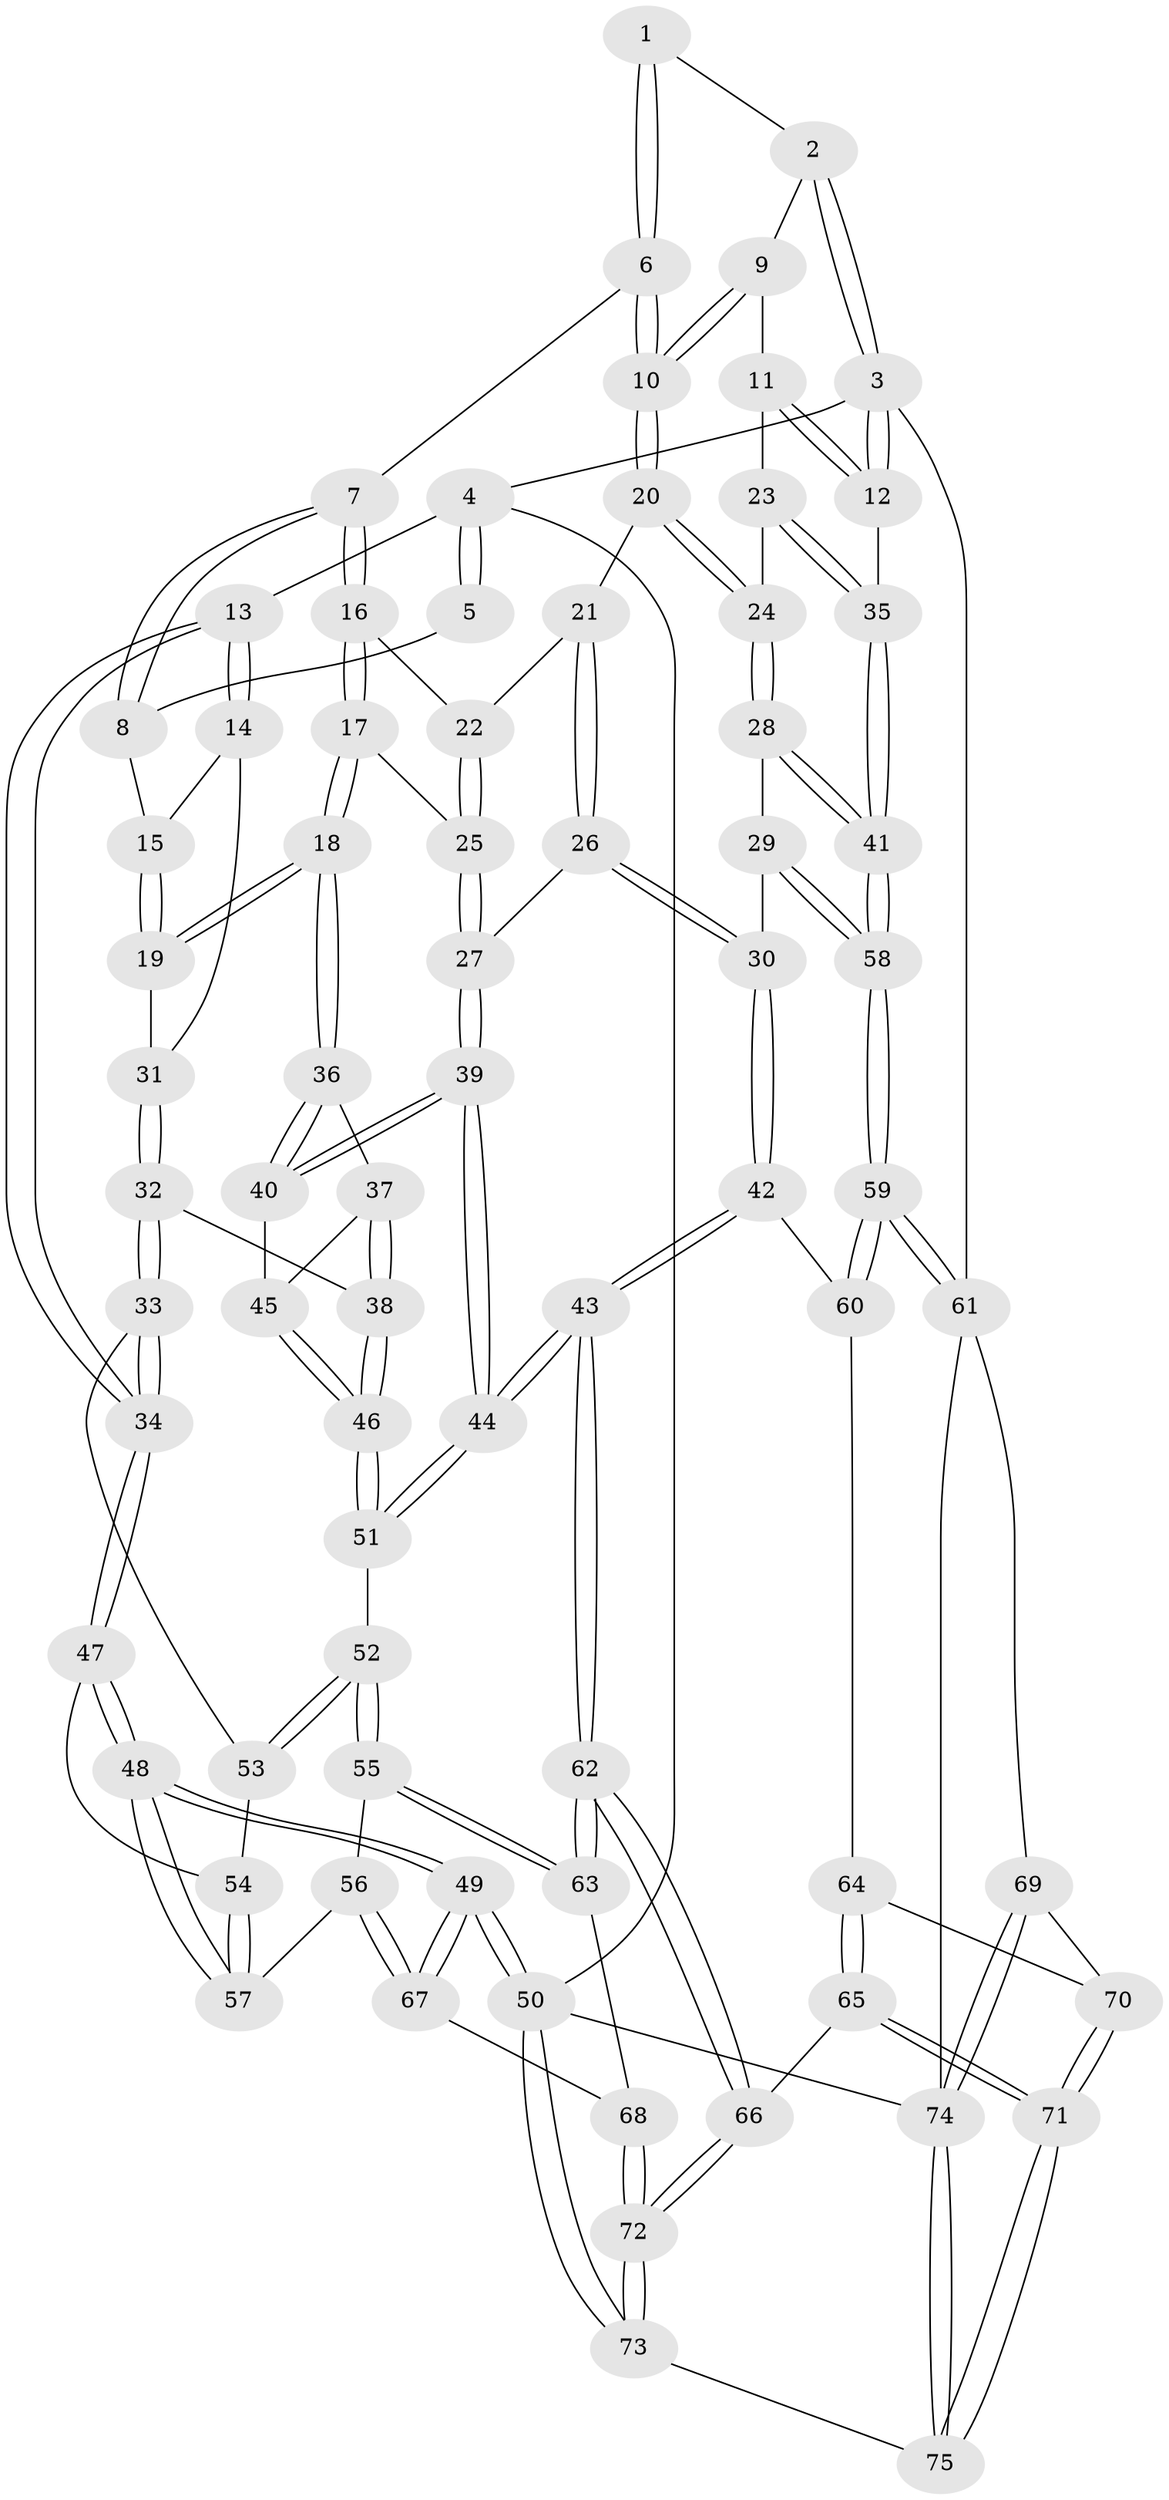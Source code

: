 // coarse degree distribution, {3: 0.23333333333333334, 4: 0.3, 5: 0.3333333333333333, 6: 0.06666666666666667, 8: 0.03333333333333333, 9: 0.03333333333333333}
// Generated by graph-tools (version 1.1) at 2025/05/03/04/25 22:05:07]
// undirected, 75 vertices, 184 edges
graph export_dot {
graph [start="1"]
  node [color=gray90,style=filled];
  1 [pos="+0.5095038737831106+0"];
  2 [pos="+0.7449746725272188+0"];
  3 [pos="+1+0"];
  4 [pos="+0+0"];
  5 [pos="+0.34957781370076746+0"];
  6 [pos="+0.4534689365423825+0.08473845501194567"];
  7 [pos="+0.4172381531244145+0.10738792432358442"];
  8 [pos="+0.3241462424679914+0.06870189671258432"];
  9 [pos="+0.7480610122429311+0"];
  10 [pos="+0.6260499436321498+0.10553613231859604"];
  11 [pos="+0.8683356003364404+0.06642596008148127"];
  12 [pos="+1+0.2136258995944141"];
  13 [pos="+0+0"];
  14 [pos="+0+0.023374951100795346"];
  15 [pos="+0.29341401361445907+0.08887515180080229"];
  16 [pos="+0.4275401330334552+0.17915100677626697"];
  17 [pos="+0.3566790069279031+0.25679295515637834"];
  18 [pos="+0.27778297755959397+0.2698634453308443"];
  19 [pos="+0.27078012925574074+0.2575657984369354"];
  20 [pos="+0.6275837517965617+0.17067931251915397"];
  21 [pos="+0.5423017393399819+0.22051259827712377"];
  22 [pos="+0.4734970070990685+0.2028959240365363"];
  23 [pos="+0.8215526284294157+0.23751328568501284"];
  24 [pos="+0.7285418743776289+0.28615166246907103"];
  25 [pos="+0.4379743247598774+0.31669688463686546"];
  26 [pos="+0.5127876700029055+0.32432892952933223"];
  27 [pos="+0.4650374525188907+0.3473648841415377"];
  28 [pos="+0.7192999873470781+0.33676334809310976"];
  29 [pos="+0.6994809621672305+0.4071733468484194"];
  30 [pos="+0.6963458909913401+0.4106723246125358"];
  31 [pos="+0.07223276051927369+0.1636232929738424"];
  32 [pos="+0.1415816347132422+0.38926358353414064"];
  33 [pos="+0.13005082124169312+0.3991259924975634"];
  34 [pos="+0+0.2562989161933058"];
  35 [pos="+1+0.3727126475078652"];
  36 [pos="+0.27278838007212436+0.28916652034207224"];
  37 [pos="+0.23306987666135331+0.34753919112282794"];
  38 [pos="+0.19661954201015638+0.3727461980265617"];
  39 [pos="+0.4306631790309604+0.44091576844564856"];
  40 [pos="+0.4122237289899703+0.43066767008745477"];
  41 [pos="+1+0.4025973485246185"];
  42 [pos="+0.6688546371235047+0.48105074602338993"];
  43 [pos="+0.4964872136581273+0.6390620123480344"];
  44 [pos="+0.47439999862733734+0.6182181440683265"];
  45 [pos="+0.29556859695531+0.4218945598585031"];
  46 [pos="+0.2808677408871728+0.5434449092360014"];
  47 [pos="+0+0.4383554635356827"];
  48 [pos="+0+0.6478087083387769"];
  49 [pos="+0+1"];
  50 [pos="+0+1"];
  51 [pos="+0.2860811975148349+0.5702455607262595"];
  52 [pos="+0.2319343935458649+0.5817074417680516"];
  53 [pos="+0.1200848309394099+0.4421808788734851"];
  54 [pos="+0.10857656807723852+0.4531386836856602"];
  55 [pos="+0.14889710349881516+0.6512159491202109"];
  56 [pos="+0.11627142313075413+0.6508592489702015"];
  57 [pos="+0.00614827155537269+0.614686942614683"];
  58 [pos="+1+0.5110807024527143"];
  59 [pos="+1+0.5885579139276573"];
  60 [pos="+0.8534227180804996+0.6199311809437621"];
  61 [pos="+1+0.6718743341263373"];
  62 [pos="+0.505713776336786+0.7040763408037827"];
  63 [pos="+0.21572229695544232+0.7698674422917898"];
  64 [pos="+0.730383376470456+0.7404378537507458"];
  65 [pos="+0.5853133378689882+0.7763634487389345"];
  66 [pos="+0.5151419985413473+0.7253419747073654"];
  67 [pos="+0.0762329716370399+0.8327390817912034"];
  68 [pos="+0.19010684704193428+0.8403095091690185"];
  69 [pos="+1+0.7777460818165716"];
  70 [pos="+0.8894089702282715+0.8207769668282676"];
  71 [pos="+0.7200949461556165+1"];
  72 [pos="+0.28528291471355854+1"];
  73 [pos="+0.26007276680440256+1"];
  74 [pos="+0.8008470623732957+1"];
  75 [pos="+0.735430367527998+1"];
  1 -- 2;
  1 -- 6;
  1 -- 6;
  2 -- 3;
  2 -- 3;
  2 -- 9;
  3 -- 4;
  3 -- 12;
  3 -- 12;
  3 -- 61;
  4 -- 5;
  4 -- 5;
  4 -- 13;
  4 -- 50;
  5 -- 8;
  6 -- 7;
  6 -- 10;
  6 -- 10;
  7 -- 8;
  7 -- 8;
  7 -- 16;
  7 -- 16;
  8 -- 15;
  9 -- 10;
  9 -- 10;
  9 -- 11;
  10 -- 20;
  10 -- 20;
  11 -- 12;
  11 -- 12;
  11 -- 23;
  12 -- 35;
  13 -- 14;
  13 -- 14;
  13 -- 34;
  13 -- 34;
  14 -- 15;
  14 -- 31;
  15 -- 19;
  15 -- 19;
  16 -- 17;
  16 -- 17;
  16 -- 22;
  17 -- 18;
  17 -- 18;
  17 -- 25;
  18 -- 19;
  18 -- 19;
  18 -- 36;
  18 -- 36;
  19 -- 31;
  20 -- 21;
  20 -- 24;
  20 -- 24;
  21 -- 22;
  21 -- 26;
  21 -- 26;
  22 -- 25;
  22 -- 25;
  23 -- 24;
  23 -- 35;
  23 -- 35;
  24 -- 28;
  24 -- 28;
  25 -- 27;
  25 -- 27;
  26 -- 27;
  26 -- 30;
  26 -- 30;
  27 -- 39;
  27 -- 39;
  28 -- 29;
  28 -- 41;
  28 -- 41;
  29 -- 30;
  29 -- 58;
  29 -- 58;
  30 -- 42;
  30 -- 42;
  31 -- 32;
  31 -- 32;
  32 -- 33;
  32 -- 33;
  32 -- 38;
  33 -- 34;
  33 -- 34;
  33 -- 53;
  34 -- 47;
  34 -- 47;
  35 -- 41;
  35 -- 41;
  36 -- 37;
  36 -- 40;
  36 -- 40;
  37 -- 38;
  37 -- 38;
  37 -- 45;
  38 -- 46;
  38 -- 46;
  39 -- 40;
  39 -- 40;
  39 -- 44;
  39 -- 44;
  40 -- 45;
  41 -- 58;
  41 -- 58;
  42 -- 43;
  42 -- 43;
  42 -- 60;
  43 -- 44;
  43 -- 44;
  43 -- 62;
  43 -- 62;
  44 -- 51;
  44 -- 51;
  45 -- 46;
  45 -- 46;
  46 -- 51;
  46 -- 51;
  47 -- 48;
  47 -- 48;
  47 -- 54;
  48 -- 49;
  48 -- 49;
  48 -- 57;
  48 -- 57;
  49 -- 50;
  49 -- 50;
  49 -- 67;
  49 -- 67;
  50 -- 73;
  50 -- 73;
  50 -- 74;
  51 -- 52;
  52 -- 53;
  52 -- 53;
  52 -- 55;
  52 -- 55;
  53 -- 54;
  54 -- 57;
  54 -- 57;
  55 -- 56;
  55 -- 63;
  55 -- 63;
  56 -- 57;
  56 -- 67;
  56 -- 67;
  58 -- 59;
  58 -- 59;
  59 -- 60;
  59 -- 60;
  59 -- 61;
  59 -- 61;
  60 -- 64;
  61 -- 69;
  61 -- 74;
  62 -- 63;
  62 -- 63;
  62 -- 66;
  62 -- 66;
  63 -- 68;
  64 -- 65;
  64 -- 65;
  64 -- 70;
  65 -- 66;
  65 -- 71;
  65 -- 71;
  66 -- 72;
  66 -- 72;
  67 -- 68;
  68 -- 72;
  68 -- 72;
  69 -- 70;
  69 -- 74;
  69 -- 74;
  70 -- 71;
  70 -- 71;
  71 -- 75;
  71 -- 75;
  72 -- 73;
  72 -- 73;
  73 -- 75;
  74 -- 75;
  74 -- 75;
}

